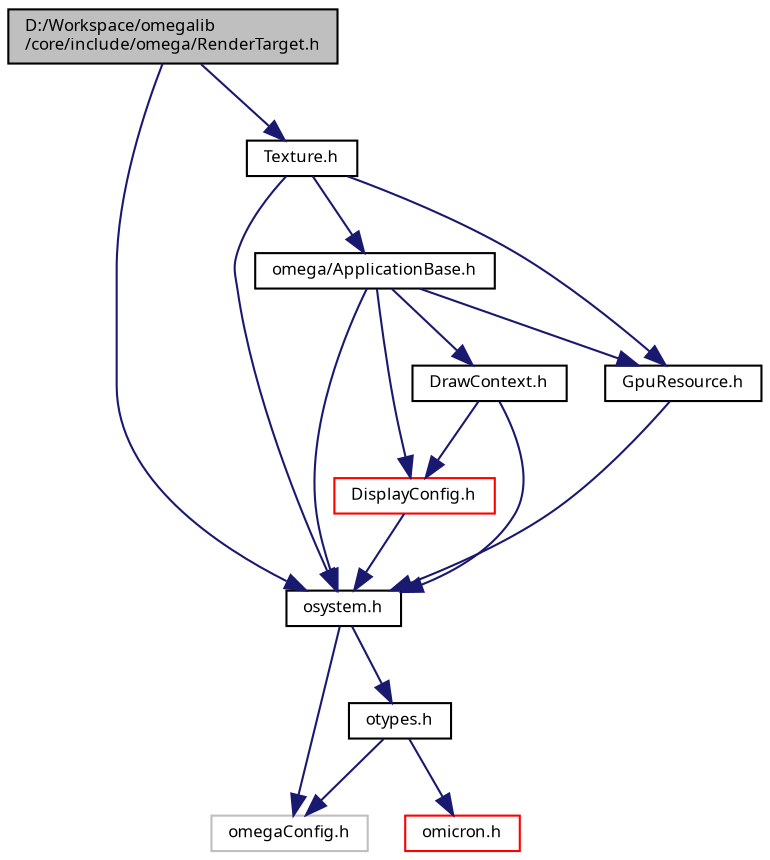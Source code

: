 digraph "D:/Workspace/omegalib/core/include/omega/RenderTarget.h"
{
  bgcolor="transparent";
  edge [fontname="FreeSans.ttf",fontsize="8",labelfontname="FreeSans.ttf",labelfontsize="8"];
  node [fontname="FreeSans.ttf",fontsize="8",shape=record];
  Node1 [label="D:/Workspace/omegalib\l/core/include/omega/RenderTarget.h",height=0.2,width=0.4,color="black", fillcolor="grey75", style="filled" fontcolor="black"];
  Node1 -> Node2 [color="midnightblue",fontsize="8",style="solid",fontname="FreeSans.ttf"];
  Node2 [label="osystem.h",height=0.2,width=0.4,color="black",URL="$include_2omega_2osystem_8h.html"];
  Node2 -> Node3 [color="midnightblue",fontsize="8",style="solid",fontname="FreeSans.ttf"];
  Node3 [label="omegaConfig.h",height=0.2,width=0.4,color="grey75"];
  Node2 -> Node4 [color="midnightblue",fontsize="8",style="solid",fontname="FreeSans.ttf"];
  Node4 [label="otypes.h",height=0.2,width=0.4,color="black",URL="$include_2omega_2otypes_8h.html"];
  Node4 -> Node3 [color="midnightblue",fontsize="8",style="solid",fontname="FreeSans.ttf"];
  Node4 -> Node5 [color="midnightblue",fontsize="8",style="solid",fontname="FreeSans.ttf"];
  Node5 [label="omicron.h",height=0.2,width=0.4,color="red",URL="$omicron_8h.html"];
  Node1 -> Node6 [color="midnightblue",fontsize="8",style="solid",fontname="FreeSans.ttf"];
  Node6 [label="Texture.h",height=0.2,width=0.4,color="black",URL="$_texture_8h.html"];
  Node6 -> Node2 [color="midnightblue",fontsize="8",style="solid",fontname="FreeSans.ttf"];
  Node6 -> Node7 [color="midnightblue",fontsize="8",style="solid",fontname="FreeSans.ttf"];
  Node7 [label="omega/ApplicationBase.h",height=0.2,width=0.4,color="black",URL="$_application_base_8h.html"];
  Node7 -> Node2 [color="midnightblue",fontsize="8",style="solid",fontname="FreeSans.ttf"];
  Node7 -> Node8 [color="midnightblue",fontsize="8",style="solid",fontname="FreeSans.ttf"];
  Node8 [label="DisplayConfig.h",height=0.2,width=0.4,color="red",URL="$_display_config_8h.html"];
  Node8 -> Node2 [color="midnightblue",fontsize="8",style="solid",fontname="FreeSans.ttf"];
  Node7 -> Node9 [color="midnightblue",fontsize="8",style="solid",fontname="FreeSans.ttf"];
  Node9 [label="GpuResource.h",height=0.2,width=0.4,color="black",URL="$_gpu_resource_8h.html"];
  Node9 -> Node2 [color="midnightblue",fontsize="8",style="solid",fontname="FreeSans.ttf"];
  Node7 -> Node10 [color="midnightblue",fontsize="8",style="solid",fontname="FreeSans.ttf"];
  Node10 [label="DrawContext.h",height=0.2,width=0.4,color="black",URL="$include_2omega_2_draw_context_8h.html"];
  Node10 -> Node2 [color="midnightblue",fontsize="8",style="solid",fontname="FreeSans.ttf"];
  Node10 -> Node8 [color="midnightblue",fontsize="8",style="solid",fontname="FreeSans.ttf"];
  Node6 -> Node9 [color="midnightblue",fontsize="8",style="solid",fontname="FreeSans.ttf"];
}
